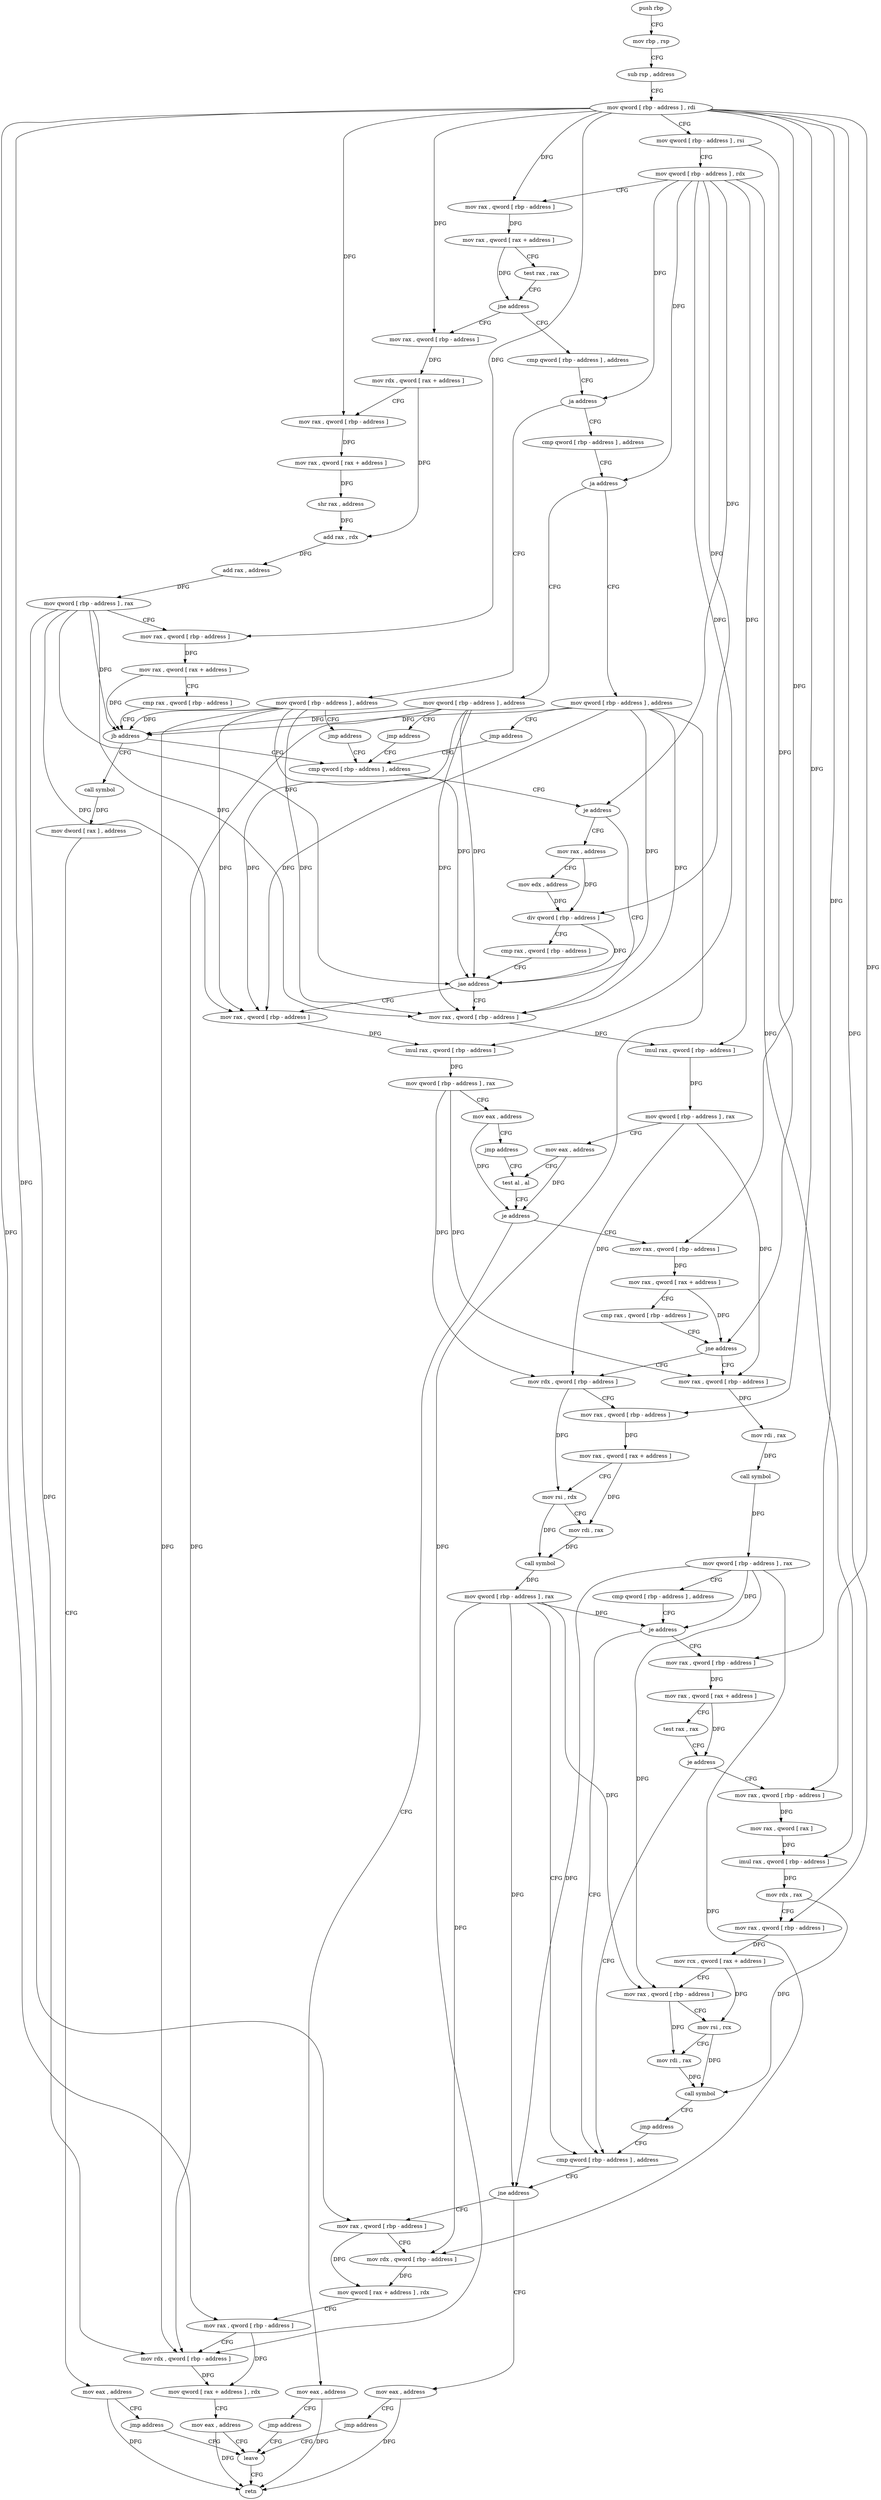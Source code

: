 digraph "func" {
"4493225" [label = "push rbp" ]
"4493226" [label = "mov rbp , rsp" ]
"4493229" [label = "sub rsp , address" ]
"4493233" [label = "mov qword [ rbp - address ] , rdi" ]
"4493237" [label = "mov qword [ rbp - address ] , rsi" ]
"4493241" [label = "mov qword [ rbp - address ] , rdx" ]
"4493245" [label = "mov rax , qword [ rbp - address ]" ]
"4493249" [label = "mov rax , qword [ rax + address ]" ]
"4493253" [label = "test rax , rax" ]
"4493256" [label = "jne address" ]
"4493302" [label = "mov rax , qword [ rbp - address ]" ]
"4493258" [label = "cmp qword [ rbp - address ] , address" ]
"4493306" [label = "mov rdx , qword [ rax + address ]" ]
"4493310" [label = "mov rax , qword [ rbp - address ]" ]
"4493314" [label = "mov rax , qword [ rax + address ]" ]
"4493318" [label = "shr rax , address" ]
"4493321" [label = "add rax , rdx" ]
"4493324" [label = "add rax , address" ]
"4493328" [label = "mov qword [ rbp - address ] , rax" ]
"4493332" [label = "mov rax , qword [ rbp - address ]" ]
"4493336" [label = "mov rax , qword [ rax + address ]" ]
"4493340" [label = "cmp rax , qword [ rbp - address ]" ]
"4493344" [label = "jb address" ]
"4493367" [label = "cmp qword [ rbp - address ] , address" ]
"4493346" [label = "call symbol" ]
"4493263" [label = "ja address" ]
"4493275" [label = "cmp qword [ rbp - address ] , address" ]
"4493265" [label = "mov qword [ rbp - address ] , address" ]
"4493372" [label = "je address" ]
"4493416" [label = "mov rax , qword [ rbp - address ]" ]
"4493374" [label = "mov rax , address" ]
"4493351" [label = "mov dword [ rax ] , address" ]
"4493357" [label = "mov eax , address" ]
"4493362" [label = "jmp address" ]
"4493608" [label = "leave" ]
"4493280" [label = "ja address" ]
"4493292" [label = "mov qword [ rbp - address ] , address" ]
"4493282" [label = "mov qword [ rbp - address ] , address" ]
"4493273" [label = "jmp address" ]
"4493420" [label = "imul rax , qword [ rbp - address ]" ]
"4493425" [label = "mov qword [ rbp - address ] , rax" ]
"4493429" [label = "mov eax , address" ]
"4493434" [label = "test al , al" ]
"4493381" [label = "mov edx , address" ]
"4493386" [label = "div qword [ rbp - address ]" ]
"4493390" [label = "cmp rax , qword [ rbp - address ]" ]
"4493394" [label = "jae address" ]
"4493396" [label = "mov rax , qword [ rbp - address ]" ]
"4493609" [label = "retn" ]
"4493300" [label = "jmp address" ]
"4493290" [label = "jmp address" ]
"4493448" [label = "mov rax , qword [ rbp - address ]" ]
"4493452" [label = "mov rax , qword [ rax + address ]" ]
"4493456" [label = "cmp rax , qword [ rbp - address ]" ]
"4493460" [label = "jne address" ]
"4493538" [label = "mov rdx , qword [ rbp - address ]" ]
"4493462" [label = "mov rax , qword [ rbp - address ]" ]
"4493438" [label = "mov eax , address" ]
"4493443" [label = "jmp address" ]
"4493400" [label = "imul rax , qword [ rbp - address ]" ]
"4493405" [label = "mov qword [ rbp - address ] , rax" ]
"4493409" [label = "mov eax , address" ]
"4493414" [label = "jmp address" ]
"4493542" [label = "mov rax , qword [ rbp - address ]" ]
"4493546" [label = "mov rax , qword [ rax + address ]" ]
"4493550" [label = "mov rsi , rdx" ]
"4493553" [label = "mov rdi , rax" ]
"4493556" [label = "call symbol" ]
"4493561" [label = "mov qword [ rbp - address ] , rax" ]
"4493565" [label = "cmp qword [ rbp - address ] , address" ]
"4493466" [label = "mov rdi , rax" ]
"4493469" [label = "call symbol" ]
"4493474" [label = "mov qword [ rbp - address ] , rax" ]
"4493478" [label = "cmp qword [ rbp - address ] , address" ]
"4493483" [label = "je address" ]
"4493485" [label = "mov rax , qword [ rbp - address ]" ]
"4493436" [label = "je address" ]
"4493579" [label = "mov rax , qword [ rbp - address ]" ]
"4493583" [label = "mov rdx , qword [ rbp - address ]" ]
"4493587" [label = "mov qword [ rax + address ] , rdx" ]
"4493591" [label = "mov rax , qword [ rbp - address ]" ]
"4493595" [label = "mov rdx , qword [ rbp - address ]" ]
"4493599" [label = "mov qword [ rax + address ] , rdx" ]
"4493603" [label = "mov eax , address" ]
"4493572" [label = "mov eax , address" ]
"4493577" [label = "jmp address" ]
"4493570" [label = "jne address" ]
"4493489" [label = "mov rax , qword [ rax + address ]" ]
"4493493" [label = "test rax , rax" ]
"4493496" [label = "je address" ]
"4493498" [label = "mov rax , qword [ rbp - address ]" ]
"4493502" [label = "mov rax , qword [ rax ]" ]
"4493505" [label = "imul rax , qword [ rbp - address ]" ]
"4493510" [label = "mov rdx , rax" ]
"4493513" [label = "mov rax , qword [ rbp - address ]" ]
"4493517" [label = "mov rcx , qword [ rax + address ]" ]
"4493521" [label = "mov rax , qword [ rbp - address ]" ]
"4493525" [label = "mov rsi , rcx" ]
"4493528" [label = "mov rdi , rax" ]
"4493531" [label = "call symbol" ]
"4493536" [label = "jmp address" ]
"4493225" -> "4493226" [ label = "CFG" ]
"4493226" -> "4493229" [ label = "CFG" ]
"4493229" -> "4493233" [ label = "CFG" ]
"4493233" -> "4493237" [ label = "CFG" ]
"4493233" -> "4493245" [ label = "DFG" ]
"4493233" -> "4493302" [ label = "DFG" ]
"4493233" -> "4493310" [ label = "DFG" ]
"4493233" -> "4493332" [ label = "DFG" ]
"4493233" -> "4493448" [ label = "DFG" ]
"4493233" -> "4493542" [ label = "DFG" ]
"4493233" -> "4493485" [ label = "DFG" ]
"4493233" -> "4493579" [ label = "DFG" ]
"4493233" -> "4493591" [ label = "DFG" ]
"4493233" -> "4493498" [ label = "DFG" ]
"4493233" -> "4493513" [ label = "DFG" ]
"4493237" -> "4493241" [ label = "CFG" ]
"4493237" -> "4493460" [ label = "DFG" ]
"4493241" -> "4493245" [ label = "CFG" ]
"4493241" -> "4493263" [ label = "DFG" ]
"4493241" -> "4493372" [ label = "DFG" ]
"4493241" -> "4493280" [ label = "DFG" ]
"4493241" -> "4493420" [ label = "DFG" ]
"4493241" -> "4493386" [ label = "DFG" ]
"4493241" -> "4493400" [ label = "DFG" ]
"4493241" -> "4493505" [ label = "DFG" ]
"4493245" -> "4493249" [ label = "DFG" ]
"4493249" -> "4493253" [ label = "CFG" ]
"4493249" -> "4493256" [ label = "DFG" ]
"4493253" -> "4493256" [ label = "CFG" ]
"4493256" -> "4493302" [ label = "CFG" ]
"4493256" -> "4493258" [ label = "CFG" ]
"4493302" -> "4493306" [ label = "DFG" ]
"4493258" -> "4493263" [ label = "CFG" ]
"4493306" -> "4493310" [ label = "CFG" ]
"4493306" -> "4493321" [ label = "DFG" ]
"4493310" -> "4493314" [ label = "DFG" ]
"4493314" -> "4493318" [ label = "DFG" ]
"4493318" -> "4493321" [ label = "DFG" ]
"4493321" -> "4493324" [ label = "DFG" ]
"4493324" -> "4493328" [ label = "DFG" ]
"4493328" -> "4493332" [ label = "CFG" ]
"4493328" -> "4493344" [ label = "DFG" ]
"4493328" -> "4493416" [ label = "DFG" ]
"4493328" -> "4493394" [ label = "DFG" ]
"4493328" -> "4493396" [ label = "DFG" ]
"4493328" -> "4493595" [ label = "DFG" ]
"4493332" -> "4493336" [ label = "DFG" ]
"4493336" -> "4493340" [ label = "CFG" ]
"4493336" -> "4493344" [ label = "DFG" ]
"4493340" -> "4493344" [ label = "CFG" ]
"4493344" -> "4493367" [ label = "CFG" ]
"4493344" -> "4493346" [ label = "CFG" ]
"4493367" -> "4493372" [ label = "CFG" ]
"4493346" -> "4493351" [ label = "DFG" ]
"4493263" -> "4493275" [ label = "CFG" ]
"4493263" -> "4493265" [ label = "CFG" ]
"4493275" -> "4493280" [ label = "CFG" ]
"4493265" -> "4493273" [ label = "CFG" ]
"4493265" -> "4493344" [ label = "DFG" ]
"4493265" -> "4493416" [ label = "DFG" ]
"4493265" -> "4493394" [ label = "DFG" ]
"4493265" -> "4493396" [ label = "DFG" ]
"4493265" -> "4493595" [ label = "DFG" ]
"4493372" -> "4493416" [ label = "CFG" ]
"4493372" -> "4493374" [ label = "CFG" ]
"4493416" -> "4493420" [ label = "DFG" ]
"4493374" -> "4493381" [ label = "CFG" ]
"4493374" -> "4493386" [ label = "DFG" ]
"4493351" -> "4493357" [ label = "CFG" ]
"4493357" -> "4493362" [ label = "CFG" ]
"4493357" -> "4493609" [ label = "DFG" ]
"4493362" -> "4493608" [ label = "CFG" ]
"4493608" -> "4493609" [ label = "CFG" ]
"4493280" -> "4493292" [ label = "CFG" ]
"4493280" -> "4493282" [ label = "CFG" ]
"4493292" -> "4493300" [ label = "CFG" ]
"4493292" -> "4493344" [ label = "DFG" ]
"4493292" -> "4493416" [ label = "DFG" ]
"4493292" -> "4493394" [ label = "DFG" ]
"4493292" -> "4493396" [ label = "DFG" ]
"4493292" -> "4493595" [ label = "DFG" ]
"4493282" -> "4493290" [ label = "CFG" ]
"4493282" -> "4493344" [ label = "DFG" ]
"4493282" -> "4493416" [ label = "DFG" ]
"4493282" -> "4493394" [ label = "DFG" ]
"4493282" -> "4493396" [ label = "DFG" ]
"4493282" -> "4493595" [ label = "DFG" ]
"4493273" -> "4493367" [ label = "CFG" ]
"4493420" -> "4493425" [ label = "DFG" ]
"4493425" -> "4493429" [ label = "CFG" ]
"4493425" -> "4493538" [ label = "DFG" ]
"4493425" -> "4493462" [ label = "DFG" ]
"4493429" -> "4493434" [ label = "CFG" ]
"4493429" -> "4493436" [ label = "DFG" ]
"4493434" -> "4493436" [ label = "CFG" ]
"4493381" -> "4493386" [ label = "DFG" ]
"4493386" -> "4493390" [ label = "CFG" ]
"4493386" -> "4493394" [ label = "DFG" ]
"4493390" -> "4493394" [ label = "CFG" ]
"4493394" -> "4493416" [ label = "CFG" ]
"4493394" -> "4493396" [ label = "CFG" ]
"4493396" -> "4493400" [ label = "DFG" ]
"4493300" -> "4493367" [ label = "CFG" ]
"4493290" -> "4493367" [ label = "CFG" ]
"4493448" -> "4493452" [ label = "DFG" ]
"4493452" -> "4493456" [ label = "CFG" ]
"4493452" -> "4493460" [ label = "DFG" ]
"4493456" -> "4493460" [ label = "CFG" ]
"4493460" -> "4493538" [ label = "CFG" ]
"4493460" -> "4493462" [ label = "CFG" ]
"4493538" -> "4493542" [ label = "CFG" ]
"4493538" -> "4493550" [ label = "DFG" ]
"4493462" -> "4493466" [ label = "DFG" ]
"4493438" -> "4493443" [ label = "CFG" ]
"4493438" -> "4493609" [ label = "DFG" ]
"4493443" -> "4493608" [ label = "CFG" ]
"4493400" -> "4493405" [ label = "DFG" ]
"4493405" -> "4493409" [ label = "CFG" ]
"4493405" -> "4493538" [ label = "DFG" ]
"4493405" -> "4493462" [ label = "DFG" ]
"4493409" -> "4493414" [ label = "CFG" ]
"4493409" -> "4493436" [ label = "DFG" ]
"4493414" -> "4493434" [ label = "CFG" ]
"4493542" -> "4493546" [ label = "DFG" ]
"4493546" -> "4493550" [ label = "CFG" ]
"4493546" -> "4493553" [ label = "DFG" ]
"4493550" -> "4493553" [ label = "CFG" ]
"4493550" -> "4493556" [ label = "DFG" ]
"4493553" -> "4493556" [ label = "DFG" ]
"4493556" -> "4493561" [ label = "DFG" ]
"4493561" -> "4493565" [ label = "CFG" ]
"4493561" -> "4493483" [ label = "DFG" ]
"4493561" -> "4493570" [ label = "DFG" ]
"4493561" -> "4493583" [ label = "DFG" ]
"4493561" -> "4493521" [ label = "DFG" ]
"4493565" -> "4493570" [ label = "CFG" ]
"4493466" -> "4493469" [ label = "DFG" ]
"4493469" -> "4493474" [ label = "DFG" ]
"4493474" -> "4493478" [ label = "CFG" ]
"4493474" -> "4493483" [ label = "DFG" ]
"4493474" -> "4493570" [ label = "DFG" ]
"4493474" -> "4493583" [ label = "DFG" ]
"4493474" -> "4493521" [ label = "DFG" ]
"4493478" -> "4493483" [ label = "CFG" ]
"4493483" -> "4493565" [ label = "CFG" ]
"4493483" -> "4493485" [ label = "CFG" ]
"4493485" -> "4493489" [ label = "DFG" ]
"4493436" -> "4493448" [ label = "CFG" ]
"4493436" -> "4493438" [ label = "CFG" ]
"4493579" -> "4493583" [ label = "CFG" ]
"4493579" -> "4493587" [ label = "DFG" ]
"4493583" -> "4493587" [ label = "DFG" ]
"4493587" -> "4493591" [ label = "CFG" ]
"4493591" -> "4493595" [ label = "CFG" ]
"4493591" -> "4493599" [ label = "DFG" ]
"4493595" -> "4493599" [ label = "DFG" ]
"4493599" -> "4493603" [ label = "CFG" ]
"4493603" -> "4493608" [ label = "CFG" ]
"4493603" -> "4493609" [ label = "DFG" ]
"4493572" -> "4493577" [ label = "CFG" ]
"4493572" -> "4493609" [ label = "DFG" ]
"4493577" -> "4493608" [ label = "CFG" ]
"4493570" -> "4493579" [ label = "CFG" ]
"4493570" -> "4493572" [ label = "CFG" ]
"4493489" -> "4493493" [ label = "CFG" ]
"4493489" -> "4493496" [ label = "DFG" ]
"4493493" -> "4493496" [ label = "CFG" ]
"4493496" -> "4493565" [ label = "CFG" ]
"4493496" -> "4493498" [ label = "CFG" ]
"4493498" -> "4493502" [ label = "DFG" ]
"4493502" -> "4493505" [ label = "DFG" ]
"4493505" -> "4493510" [ label = "DFG" ]
"4493510" -> "4493513" [ label = "CFG" ]
"4493510" -> "4493531" [ label = "DFG" ]
"4493513" -> "4493517" [ label = "DFG" ]
"4493517" -> "4493521" [ label = "CFG" ]
"4493517" -> "4493525" [ label = "DFG" ]
"4493521" -> "4493525" [ label = "CFG" ]
"4493521" -> "4493528" [ label = "DFG" ]
"4493525" -> "4493528" [ label = "CFG" ]
"4493525" -> "4493531" [ label = "DFG" ]
"4493528" -> "4493531" [ label = "DFG" ]
"4493531" -> "4493536" [ label = "CFG" ]
"4493536" -> "4493565" [ label = "CFG" ]
}
